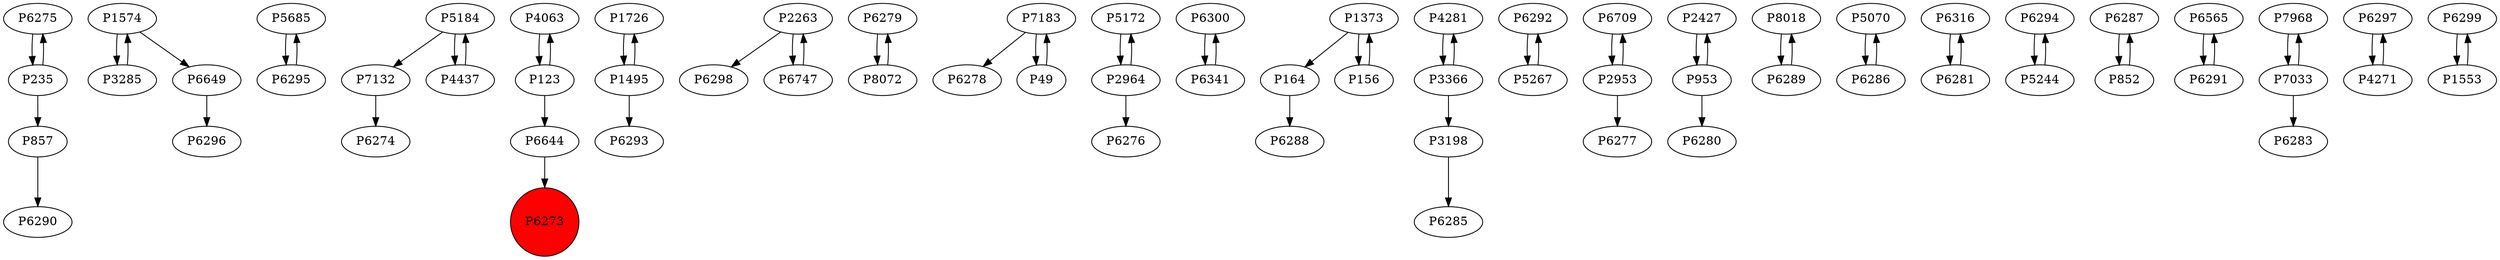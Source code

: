 digraph {
	P6275 -> P235
	P1574 -> P3285
	P5685 -> P6295
	P5184 -> P7132
	P4063 -> P123
	P1726 -> P1495
	P2263 -> P6298
	P123 -> P4063
	P6279 -> P8072
	P7183 -> P6278
	P5172 -> P2964
	P6300 -> P6341
	P235 -> P857
	P857 -> P6290
	P1495 -> P6293
	P1373 -> P164
	P4281 -> P3366
	P7183 -> P49
	P6292 -> P5267
	P1495 -> P1726
	P6649 -> P6296
	P156 -> P1373
	P6644 -> P6273
	P6709 -> P2953
	P3198 -> P6285
	P2427 -> P953
	P2964 -> P5172
	P8018 -> P6289
	P2953 -> P6709
	P5070 -> P6286
	P235 -> P6275
	P1373 -> P156
	P164 -> P6288
	P6316 -> P6281
	P8072 -> P6279
	P7132 -> P6274
	P6281 -> P6316
	P6294 -> P5244
	P2263 -> P6747
	P6287 -> P852
	P3366 -> P3198
	P6565 -> P6291
	P4437 -> P5184
	P7968 -> P7033
	P6297 -> P4271
	P5244 -> P6294
	P6747 -> P2263
	P2964 -> P6276
	P4271 -> P6297
	P6286 -> P5070
	P6341 -> P6300
	P1574 -> P6649
	P49 -> P7183
	P123 -> P6644
	P6299 -> P1553
	P953 -> P6280
	P5267 -> P6292
	P5184 -> P4437
	P7033 -> P6283
	P7033 -> P7968
	P953 -> P2427
	P6289 -> P8018
	P3285 -> P1574
	P6291 -> P6565
	P852 -> P6287
	P1553 -> P6299
	P6295 -> P5685
	P2953 -> P6277
	P3366 -> P4281
	P6273 [shape=circle]
	P6273 [style=filled]
	P6273 [fillcolor=red]
}